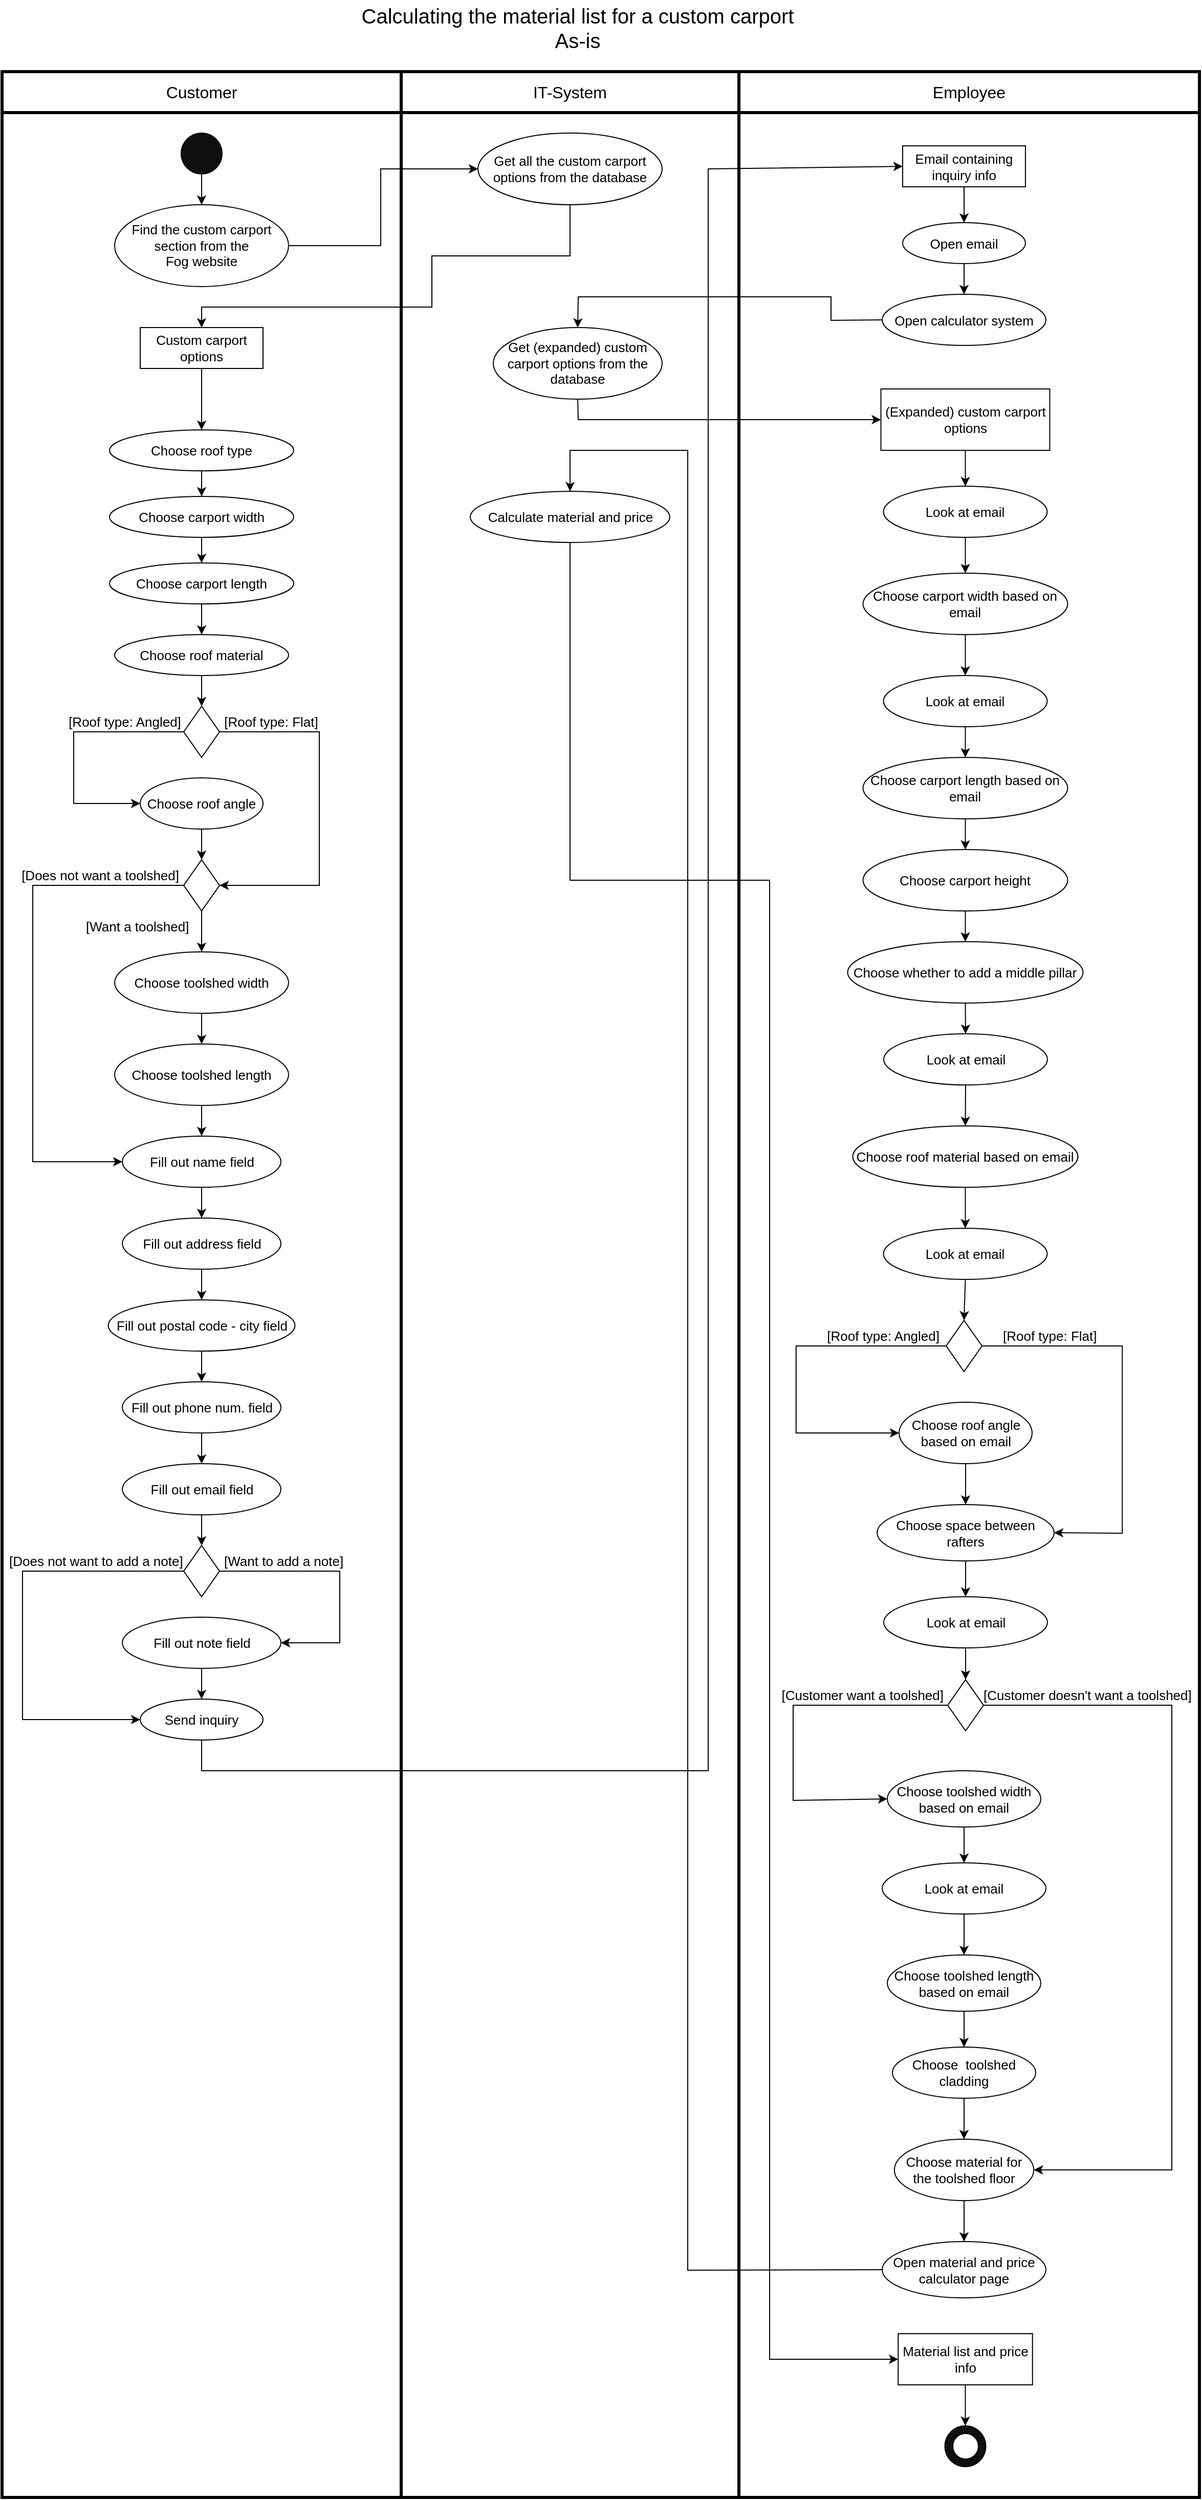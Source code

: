 <mxfile version="16.1.0" type="device"><diagram id="prtHgNgQTEPvFCAcTncT" name="Page-1"><mxGraphModel dx="1865" dy="1708" grid="1" gridSize="10" guides="1" tooltips="1" connect="1" arrows="1" fold="1" page="1" pageScale="1" pageWidth="827" pageHeight="1169" math="0" shadow="0"><root><mxCell id="0"/><mxCell id="1" parent="0"/><mxCell id="VwiyK5n4nv8bdjlZxb5a-5" value="" style="rounded=0;whiteSpace=wrap;html=1;fillColor=none;movable=0;resizable=0;rotatable=0;deletable=0;editable=0;connectable=0;strokeWidth=3;" parent="1" vertex="1"><mxGeometry x="-130" y="-440" width="390" height="2370" as="geometry"/></mxCell><mxCell id="VwiyK5n4nv8bdjlZxb5a-6" value="&lt;font style=&quot;font-size: 16px&quot;&gt;Customer&lt;/font&gt;" style="rounded=0;whiteSpace=wrap;html=1;fillColor=default;movable=1;resizable=1;rotatable=1;deletable=1;editable=1;connectable=1;strokeWidth=3;" parent="1" vertex="1"><mxGeometry x="-130" y="-440" width="390" height="40" as="geometry"/></mxCell><mxCell id="VwiyK5n4nv8bdjlZxb5a-7" value="" style="rounded=0;whiteSpace=wrap;html=1;fillColor=none;movable=0;resizable=0;rotatable=0;deletable=0;editable=0;connectable=0;strokeColor=#000000;strokeWidth=3;" parent="1" vertex="1"><mxGeometry x="260" y="-440" width="330" height="2370" as="geometry"/></mxCell><mxCell id="VwiyK5n4nv8bdjlZxb5a-8" value="&lt;font style=&quot;font-size: 16px&quot;&gt;IT-System&lt;/font&gt;" style="rounded=0;whiteSpace=wrap;html=1;fillColor=default;movable=1;resizable=1;rotatable=1;deletable=1;editable=1;connectable=1;strokeWidth=3;" parent="1" vertex="1"><mxGeometry x="260" y="-440" width="330" height="40" as="geometry"/></mxCell><mxCell id="VwiyK5n4nv8bdjlZxb5a-9" value="" style="rounded=0;whiteSpace=wrap;html=1;fillColor=none;movable=0;resizable=0;rotatable=0;deletable=0;editable=0;connectable=0;strokeColor=#000000;strokeWidth=3;" parent="1" vertex="1"><mxGeometry x="590" y="-440" width="450" height="2370" as="geometry"/></mxCell><mxCell id="VwiyK5n4nv8bdjlZxb5a-10" value="&lt;font style=&quot;font-size: 16px&quot;&gt;Employee&lt;/font&gt;" style="rounded=0;whiteSpace=wrap;html=1;fillColor=default;movable=0;resizable=0;rotatable=0;deletable=0;editable=0;connectable=0;strokeWidth=3;" parent="1" vertex="1"><mxGeometry x="590" y="-440" width="450" height="40" as="geometry"/></mxCell><mxCell id="VwiyK5n4nv8bdjlZxb5a-11" value="&lt;font style=&quot;font-size: 20px&quot;&gt;Calculating the material list for a custom carport&lt;br&gt;As-is&lt;/font&gt;" style="text;html=1;strokeColor=none;fillColor=none;align=center;verticalAlign=middle;whiteSpace=wrap;rounded=0;movable=1;resizable=1;rotatable=1;deletable=1;editable=1;connectable=1;" parent="1" vertex="1"><mxGeometry x="106.25" y="-510" width="652.5" height="54" as="geometry"/></mxCell><mxCell id="VwiyK5n4nv8bdjlZxb5a-15" value="" style="ellipse;whiteSpace=wrap;html=1;aspect=fixed;fontSize=20;fillColor=#0F0F0F;" parent="1" vertex="1"><mxGeometry x="45" y="-380" width="40" height="40" as="geometry"/></mxCell><mxCell id="VwiyK5n4nv8bdjlZxb5a-16" value="" style="ellipse;whiteSpace=wrap;html=1;aspect=fixed;fontSize=20;fillColor=#0F0F0F;" parent="1" vertex="1"><mxGeometry x="791.25" y="1860" width="40" height="40" as="geometry"/></mxCell><mxCell id="VwiyK5n4nv8bdjlZxb5a-17" value="" style="ellipse;whiteSpace=wrap;html=1;aspect=fixed;fontSize=20;fillColor=#FFFFFF;" parent="1" vertex="1"><mxGeometry x="799" y="1867.5" width="25" height="25" as="geometry"/></mxCell><mxCell id="VwiyK5n4nv8bdjlZxb5a-18" value="" style="endArrow=classic;html=1;rounded=0;fontSize=20;exitX=0.5;exitY=1;exitDx=0;exitDy=0;entryX=0.5;entryY=0;entryDx=0;entryDy=0;" parent="1" source="VwiyK5n4nv8bdjlZxb5a-15" target="VwiyK5n4nv8bdjlZxb5a-25" edge="1"><mxGeometry width="50" height="50" relative="1" as="geometry"><mxPoint x="380" y="-350" as="sourcePoint"/><mxPoint x="135" y="-320" as="targetPoint"/></mxGeometry></mxCell><mxCell id="VwiyK5n4nv8bdjlZxb5a-22" value="&lt;font style=&quot;font-size: 13px&quot;&gt;Choose roof type&lt;/font&gt;" style="ellipse;whiteSpace=wrap;html=1;fontSize=12;fillColor=#FFFFFF;" parent="1" vertex="1"><mxGeometry x="-25" y="-90" width="180" height="40" as="geometry"/></mxCell><mxCell id="VwiyK5n4nv8bdjlZxb5a-26" value="" style="edgeStyle=orthogonalEdgeStyle;rounded=0;orthogonalLoop=1;jettySize=auto;html=1;fontSize=12;entryX=0;entryY=0.5;entryDx=0;entryDy=0;exitX=1;exitY=0.5;exitDx=0;exitDy=0;" parent="1" source="VwiyK5n4nv8bdjlZxb5a-25" target="VwiyK5n4nv8bdjlZxb5a-29" edge="1"><mxGeometry relative="1" as="geometry"><Array as="points"><mxPoint x="240" y="-270"/><mxPoint x="240" y="-345"/></Array></mxGeometry></mxCell><mxCell id="VwiyK5n4nv8bdjlZxb5a-25" value="&lt;font style=&quot;font-size: 13px&quot;&gt;Find the custom carport section from the &lt;br&gt;Fog website&lt;/font&gt;" style="ellipse;whiteSpace=wrap;html=1;fontSize=12;fillColor=#FFFFFF;" parent="1" vertex="1"><mxGeometry x="-20" y="-310" width="170" height="80" as="geometry"/></mxCell><mxCell id="VwiyK5n4nv8bdjlZxb5a-27" value="&lt;font style=&quot;font-size: 13px&quot;&gt;Choose carport width&lt;/font&gt;" style="ellipse;whiteSpace=wrap;html=1;fontSize=12;fillColor=#FFFFFF;" parent="1" vertex="1"><mxGeometry x="-25" y="-25" width="180" height="40" as="geometry"/></mxCell><mxCell id="VwiyK5n4nv8bdjlZxb5a-28" value="&lt;font style=&quot;font-size: 13px&quot;&gt;Choose carport length&lt;/font&gt;" style="ellipse;whiteSpace=wrap;html=1;fontSize=12;fillColor=#FFFFFF;" parent="1" vertex="1"><mxGeometry x="-25" y="40" width="180" height="40" as="geometry"/></mxCell><mxCell id="VwiyK5n4nv8bdjlZxb5a-29" value="&lt;font style=&quot;font-size: 13px&quot;&gt;Get all the custom carport options from the database&lt;/font&gt;" style="ellipse;whiteSpace=wrap;html=1;fontSize=12;fillColor=#FFFFFF;" parent="1" vertex="1"><mxGeometry x="335" y="-380" width="180" height="70" as="geometry"/></mxCell><mxCell id="VwiyK5n4nv8bdjlZxb5a-31" value="&lt;font style=&quot;font-size: 13px&quot;&gt;Custom carport options&lt;/font&gt;" style="rounded=0;whiteSpace=wrap;html=1;fontSize=12;fillColor=#FFFFFF;" parent="1" vertex="1"><mxGeometry x="5" y="-190" width="120" height="40" as="geometry"/></mxCell><mxCell id="VwiyK5n4nv8bdjlZxb5a-32" value="" style="endArrow=classic;html=1;rounded=0;fontSize=12;exitX=0.5;exitY=1;exitDx=0;exitDy=0;entryX=0.5;entryY=0;entryDx=0;entryDy=0;" parent="1" source="VwiyK5n4nv8bdjlZxb5a-29" target="VwiyK5n4nv8bdjlZxb5a-31" edge="1"><mxGeometry width="50" height="50" relative="1" as="geometry"><mxPoint x="370" y="-260" as="sourcePoint"/><mxPoint x="420" y="-310" as="targetPoint"/><Array as="points"><mxPoint x="425" y="-260"/><mxPoint x="290" y="-260"/><mxPoint x="290" y="-210"/><mxPoint x="65" y="-210"/></Array></mxGeometry></mxCell><mxCell id="VwiyK5n4nv8bdjlZxb5a-36" value="" style="endArrow=classic;html=1;rounded=0;fontSize=12;exitX=0.5;exitY=1;exitDx=0;exitDy=0;entryX=0.5;entryY=0;entryDx=0;entryDy=0;" parent="1" source="VwiyK5n4nv8bdjlZxb5a-22" target="VwiyK5n4nv8bdjlZxb5a-27" edge="1"><mxGeometry width="50" height="50" relative="1" as="geometry"><mxPoint x="380" y="-90" as="sourcePoint"/><mxPoint x="430" y="-140" as="targetPoint"/></mxGeometry></mxCell><mxCell id="VwiyK5n4nv8bdjlZxb5a-37" value="" style="endArrow=classic;html=1;rounded=0;fontSize=12;exitX=0.5;exitY=1;exitDx=0;exitDy=0;entryX=0.5;entryY=0;entryDx=0;entryDy=0;" parent="1" source="VwiyK5n4nv8bdjlZxb5a-27" target="VwiyK5n4nv8bdjlZxb5a-28" edge="1"><mxGeometry width="50" height="50" relative="1" as="geometry"><mxPoint x="380" y="-90" as="sourcePoint"/><mxPoint x="430" y="-140" as="targetPoint"/></mxGeometry></mxCell><mxCell id="VwiyK5n4nv8bdjlZxb5a-38" value="&lt;font style=&quot;font-size: 13px&quot;&gt;Choose roof material&lt;/font&gt;" style="ellipse;whiteSpace=wrap;html=1;fontSize=12;fillColor=#FFFFFF;" parent="1" vertex="1"><mxGeometry x="-20" y="110" width="170" height="40" as="geometry"/></mxCell><mxCell id="VwiyK5n4nv8bdjlZxb5a-39" value="" style="endArrow=classic;html=1;rounded=0;fontSize=12;exitX=0.5;exitY=1;exitDx=0;exitDy=0;entryX=0.5;entryY=0;entryDx=0;entryDy=0;" parent="1" source="VwiyK5n4nv8bdjlZxb5a-28" target="VwiyK5n4nv8bdjlZxb5a-38" edge="1"><mxGeometry width="50" height="50" relative="1" as="geometry"><mxPoint x="380" y="-90" as="sourcePoint"/><mxPoint x="430" y="-140" as="targetPoint"/></mxGeometry></mxCell><mxCell id="VwiyK5n4nv8bdjlZxb5a-40" value="" style="rhombus;whiteSpace=wrap;html=1;fontSize=12;fillColor=#FFFFFF;" parent="1" vertex="1"><mxGeometry x="47.5" y="180" width="35" height="50" as="geometry"/></mxCell><mxCell id="VwiyK5n4nv8bdjlZxb5a-42" value="" style="endArrow=classic;html=1;rounded=0;fontSize=12;exitX=0.5;exitY=1;exitDx=0;exitDy=0;entryX=0.5;entryY=0;entryDx=0;entryDy=0;" parent="1" source="VwiyK5n4nv8bdjlZxb5a-38" target="VwiyK5n4nv8bdjlZxb5a-40" edge="1"><mxGeometry width="50" height="50" relative="1" as="geometry"><mxPoint x="320" y="190" as="sourcePoint"/><mxPoint x="370" y="140" as="targetPoint"/></mxGeometry></mxCell><mxCell id="VwiyK5n4nv8bdjlZxb5a-47" value="&lt;font style=&quot;font-size: 13px&quot;&gt;Choose roof angle&lt;/font&gt;" style="ellipse;whiteSpace=wrap;html=1;fontSize=12;fillColor=#FFFFFF;" parent="1" vertex="1"><mxGeometry x="5" y="250" width="120" height="50" as="geometry"/></mxCell><mxCell id="VwiyK5n4nv8bdjlZxb5a-48" value="" style="endArrow=classic;html=1;rounded=0;fontSize=12;exitX=0;exitY=0.5;exitDx=0;exitDy=0;entryX=0;entryY=0.5;entryDx=0;entryDy=0;" parent="1" source="VwiyK5n4nv8bdjlZxb5a-40" target="VwiyK5n4nv8bdjlZxb5a-47" edge="1"><mxGeometry width="50" height="50" relative="1" as="geometry"><mxPoint x="210" y="190" as="sourcePoint"/><mxPoint x="260" y="140" as="targetPoint"/><Array as="points"><mxPoint x="-60" y="205"/><mxPoint x="-60" y="275"/></Array></mxGeometry></mxCell><mxCell id="VwiyK5n4nv8bdjlZxb5a-49" value="&lt;font style=&quot;font-size: 13px&quot;&gt;[Roof type: Angled]&lt;/font&gt;" style="text;html=1;strokeColor=none;fillColor=none;align=center;verticalAlign=middle;whiteSpace=wrap;rounded=0;fontSize=12;" parent="1" vertex="1"><mxGeometry x="-70" y="180" width="120" height="30" as="geometry"/></mxCell><mxCell id="VwiyK5n4nv8bdjlZxb5a-50" value="&lt;font style=&quot;font-size: 13px&quot;&gt;Choose toolshed width&lt;/font&gt;" style="ellipse;whiteSpace=wrap;html=1;fontSize=12;fillColor=#FFFFFF;" parent="1" vertex="1"><mxGeometry x="-20" y="420" width="170" height="60" as="geometry"/></mxCell><mxCell id="VwiyK5n4nv8bdjlZxb5a-52" value="" style="rhombus;whiteSpace=wrap;html=1;fontSize=12;fillColor=#FFFFFF;" parent="1" vertex="1"><mxGeometry x="47.5" y="330" width="35" height="50" as="geometry"/></mxCell><mxCell id="VwiyK5n4nv8bdjlZxb5a-53" value="" style="endArrow=classic;html=1;rounded=0;fontSize=12;exitX=1;exitY=0.5;exitDx=0;exitDy=0;entryX=1;entryY=0.5;entryDx=0;entryDy=0;" parent="1" source="VwiyK5n4nv8bdjlZxb5a-40" target="VwiyK5n4nv8bdjlZxb5a-52" edge="1"><mxGeometry width="50" height="50" relative="1" as="geometry"><mxPoint x="140" y="240" as="sourcePoint"/><mxPoint x="190" y="190" as="targetPoint"/><Array as="points"><mxPoint x="180" y="205"/><mxPoint x="180" y="355"/></Array></mxGeometry></mxCell><mxCell id="VwiyK5n4nv8bdjlZxb5a-54" value="&lt;font style=&quot;font-size: 13px&quot;&gt;[Roof type: Flat]&lt;/font&gt;" style="text;html=1;strokeColor=none;fillColor=none;align=center;verticalAlign=middle;whiteSpace=wrap;rounded=0;fontSize=12;" parent="1" vertex="1"><mxGeometry x="82.5" y="180" width="100" height="30" as="geometry"/></mxCell><mxCell id="VwiyK5n4nv8bdjlZxb5a-57" value="" style="endArrow=classic;html=1;rounded=0;fontSize=12;exitX=0.5;exitY=1;exitDx=0;exitDy=0;entryX=0.5;entryY=0;entryDx=0;entryDy=0;" parent="1" source="VwiyK5n4nv8bdjlZxb5a-47" target="VwiyK5n4nv8bdjlZxb5a-52" edge="1"><mxGeometry width="50" height="50" relative="1" as="geometry"><mxPoint x="50" y="330" as="sourcePoint"/><mxPoint x="100" y="280" as="targetPoint"/></mxGeometry></mxCell><mxCell id="VwiyK5n4nv8bdjlZxb5a-58" value="" style="endArrow=classic;html=1;rounded=0;fontSize=12;exitX=0.5;exitY=1;exitDx=0;exitDy=0;entryX=0.5;entryY=0;entryDx=0;entryDy=0;" parent="1" source="VwiyK5n4nv8bdjlZxb5a-52" target="VwiyK5n4nv8bdjlZxb5a-50" edge="1"><mxGeometry width="50" height="50" relative="1" as="geometry"><mxPoint x="210" y="340" as="sourcePoint"/><mxPoint x="260" y="290" as="targetPoint"/></mxGeometry></mxCell><mxCell id="VwiyK5n4nv8bdjlZxb5a-59" value="&lt;font style=&quot;font-size: 13px&quot;&gt;[Want a toolshed]&lt;/font&gt;" style="text;html=1;strokeColor=none;fillColor=none;align=left;verticalAlign=middle;whiteSpace=wrap;rounded=0;fontSize=12;" parent="1" vertex="1"><mxGeometry x="-50" y="380" width="110" height="30" as="geometry"/></mxCell><mxCell id="VwiyK5n4nv8bdjlZxb5a-61" value="&lt;font style=&quot;font-size: 13px&quot;&gt;Choose toolshed length&lt;/font&gt;" style="ellipse;whiteSpace=wrap;html=1;fontSize=12;fillColor=#FFFFFF;" parent="1" vertex="1"><mxGeometry x="-20" y="510" width="170" height="60" as="geometry"/></mxCell><mxCell id="VwiyK5n4nv8bdjlZxb5a-62" value="" style="endArrow=classic;html=1;rounded=0;fontSize=12;exitX=0.5;exitY=1;exitDx=0;exitDy=0;entryX=0.5;entryY=0;entryDx=0;entryDy=0;" parent="1" source="VwiyK5n4nv8bdjlZxb5a-50" target="VwiyK5n4nv8bdjlZxb5a-61" edge="1"><mxGeometry width="50" height="50" relative="1" as="geometry"><mxPoint x="210" y="570" as="sourcePoint"/><mxPoint x="260" y="520" as="targetPoint"/></mxGeometry></mxCell><mxCell id="VwiyK5n4nv8bdjlZxb5a-63" value="&lt;font style=&quot;font-size: 13px&quot;&gt;Fill out name field&lt;/font&gt;" style="ellipse;whiteSpace=wrap;html=1;fontSize=12;fillColor=#FFFFFF;" parent="1" vertex="1"><mxGeometry x="-12.5" y="600" width="155" height="50" as="geometry"/></mxCell><mxCell id="VwiyK5n4nv8bdjlZxb5a-64" value="" style="endArrow=classic;html=1;rounded=0;fontSize=12;exitX=0.5;exitY=1;exitDx=0;exitDy=0;entryX=0.5;entryY=0;entryDx=0;entryDy=0;" parent="1" source="VwiyK5n4nv8bdjlZxb5a-61" target="VwiyK5n4nv8bdjlZxb5a-63" edge="1"><mxGeometry width="50" height="50" relative="1" as="geometry"><mxPoint x="210" y="570" as="sourcePoint"/><mxPoint x="260" y="520" as="targetPoint"/></mxGeometry></mxCell><mxCell id="VwiyK5n4nv8bdjlZxb5a-65" value="" style="endArrow=classic;html=1;rounded=0;fontSize=12;exitX=0;exitY=0.5;exitDx=0;exitDy=0;entryX=0;entryY=0.5;entryDx=0;entryDy=0;" parent="1" source="VwiyK5n4nv8bdjlZxb5a-52" target="VwiyK5n4nv8bdjlZxb5a-63" edge="1"><mxGeometry width="50" height="50" relative="1" as="geometry"><mxPoint x="210" y="570" as="sourcePoint"/><mxPoint x="260" y="520" as="targetPoint"/><Array as="points"><mxPoint x="-100" y="355"/><mxPoint x="-100" y="625"/></Array></mxGeometry></mxCell><mxCell id="VwiyK5n4nv8bdjlZxb5a-66" value="&lt;font style=&quot;font-size: 13px&quot;&gt;[Does not want a toolshed]&lt;/font&gt;" style="text;html=1;strokeColor=none;fillColor=none;align=right;verticalAlign=middle;whiteSpace=wrap;rounded=0;fontSize=12;" parent="1" vertex="1"><mxGeometry x="-120" y="330" width="165" height="30" as="geometry"/></mxCell><mxCell id="VwiyK5n4nv8bdjlZxb5a-67" value="&lt;font style=&quot;font-size: 13px&quot;&gt;Fill out address field&lt;/font&gt;" style="ellipse;whiteSpace=wrap;html=1;fontSize=12;fillColor=#FFFFFF;" parent="1" vertex="1"><mxGeometry x="-12.5" y="680" width="155" height="50" as="geometry"/></mxCell><mxCell id="VwiyK5n4nv8bdjlZxb5a-68" value="&lt;font style=&quot;font-size: 13px&quot;&gt;Fill out postal code - city field&lt;/font&gt;" style="ellipse;whiteSpace=wrap;html=1;fontSize=12;fillColor=#FFFFFF;" parent="1" vertex="1"><mxGeometry x="-26.25" y="760" width="182.5" height="50" as="geometry"/></mxCell><mxCell id="VwiyK5n4nv8bdjlZxb5a-69" value="" style="endArrow=classic;html=1;rounded=0;fontSize=12;exitX=0.5;exitY=1;exitDx=0;exitDy=0;entryX=0.5;entryY=0;entryDx=0;entryDy=0;" parent="1" source="VwiyK5n4nv8bdjlZxb5a-63" target="VwiyK5n4nv8bdjlZxb5a-67" edge="1"><mxGeometry width="50" height="50" relative="1" as="geometry"><mxPoint x="210" y="750" as="sourcePoint"/><mxPoint x="260" y="700" as="targetPoint"/></mxGeometry></mxCell><mxCell id="VwiyK5n4nv8bdjlZxb5a-70" value="" style="endArrow=classic;html=1;rounded=0;fontSize=12;exitX=0.5;exitY=1;exitDx=0;exitDy=0;entryX=0.5;entryY=0;entryDx=0;entryDy=0;" parent="1" source="VwiyK5n4nv8bdjlZxb5a-67" target="VwiyK5n4nv8bdjlZxb5a-68" edge="1"><mxGeometry width="50" height="50" relative="1" as="geometry"><mxPoint x="210" y="750" as="sourcePoint"/><mxPoint x="260" y="700" as="targetPoint"/></mxGeometry></mxCell><mxCell id="VwiyK5n4nv8bdjlZxb5a-71" value="&lt;font style=&quot;font-size: 13px&quot;&gt;Fill out phone num. field&lt;/font&gt;" style="ellipse;whiteSpace=wrap;html=1;fontSize=12;fillColor=#FFFFFF;" parent="1" vertex="1"><mxGeometry x="-12.5" y="840" width="155" height="50" as="geometry"/></mxCell><mxCell id="VwiyK5n4nv8bdjlZxb5a-72" value="" style="endArrow=classic;html=1;rounded=0;fontSize=12;exitX=0.5;exitY=1;exitDx=0;exitDy=0;entryX=0.5;entryY=0;entryDx=0;entryDy=0;" parent="1" source="VwiyK5n4nv8bdjlZxb5a-68" target="VwiyK5n4nv8bdjlZxb5a-71" edge="1"><mxGeometry width="50" height="50" relative="1" as="geometry"><mxPoint x="170" y="860" as="sourcePoint"/><mxPoint x="220" y="810" as="targetPoint"/></mxGeometry></mxCell><mxCell id="VwiyK5n4nv8bdjlZxb5a-73" value="&lt;font style=&quot;font-size: 13px&quot;&gt;Fill out email field&lt;/font&gt;" style="ellipse;whiteSpace=wrap;html=1;fontSize=12;fillColor=#FFFFFF;" parent="1" vertex="1"><mxGeometry x="-12.5" y="920" width="155" height="50" as="geometry"/></mxCell><mxCell id="VwiyK5n4nv8bdjlZxb5a-74" value="" style="endArrow=classic;html=1;rounded=0;fontSize=12;exitX=0.5;exitY=1;exitDx=0;exitDy=0;entryX=0.5;entryY=0;entryDx=0;entryDy=0;" parent="1" source="VwiyK5n4nv8bdjlZxb5a-71" target="VwiyK5n4nv8bdjlZxb5a-73" edge="1"><mxGeometry width="50" height="50" relative="1" as="geometry"><mxPoint x="210" y="1000" as="sourcePoint"/><mxPoint x="260" y="950" as="targetPoint"/></mxGeometry></mxCell><mxCell id="VwiyK5n4nv8bdjlZxb5a-75" value="&lt;font style=&quot;font-size: 13px&quot;&gt;Fill out note field&lt;/font&gt;" style="ellipse;whiteSpace=wrap;html=1;fontSize=12;fillColor=#FFFFFF;" parent="1" vertex="1"><mxGeometry x="-12.5" y="1070" width="155" height="50" as="geometry"/></mxCell><mxCell id="VwiyK5n4nv8bdjlZxb5a-76" value="" style="rhombus;whiteSpace=wrap;html=1;fontSize=12;fillColor=#FFFFFF;" parent="1" vertex="1"><mxGeometry x="47.5" y="1000" width="35" height="50" as="geometry"/></mxCell><mxCell id="VwiyK5n4nv8bdjlZxb5a-77" value="" style="endArrow=classic;html=1;rounded=0;fontSize=12;exitX=0.5;exitY=1;exitDx=0;exitDy=0;entryX=0.5;entryY=0;entryDx=0;entryDy=0;" parent="1" source="VwiyK5n4nv8bdjlZxb5a-73" target="VwiyK5n4nv8bdjlZxb5a-76" edge="1"><mxGeometry width="50" height="50" relative="1" as="geometry"><mxPoint x="210" y="1040" as="sourcePoint"/><mxPoint x="260" y="990" as="targetPoint"/></mxGeometry></mxCell><mxCell id="VwiyK5n4nv8bdjlZxb5a-78" value="" style="endArrow=classic;html=1;rounded=0;fontSize=12;exitX=1;exitY=0.5;exitDx=0;exitDy=0;entryX=1;entryY=0.5;entryDx=0;entryDy=0;" parent="1" source="VwiyK5n4nv8bdjlZxb5a-76" target="VwiyK5n4nv8bdjlZxb5a-75" edge="1"><mxGeometry width="50" height="50" relative="1" as="geometry"><mxPoint x="210" y="1190" as="sourcePoint"/><mxPoint x="260" y="1140" as="targetPoint"/><Array as="points"><mxPoint x="200" y="1025"/><mxPoint x="200" y="1095"/></Array></mxGeometry></mxCell><mxCell id="VwiyK5n4nv8bdjlZxb5a-79" value="&lt;font style=&quot;font-size: 13px&quot;&gt;[Want to add a note]&lt;/font&gt;" style="text;html=1;strokeColor=none;fillColor=none;align=left;verticalAlign=middle;whiteSpace=wrap;rounded=0;fontSize=12;" parent="1" vertex="1"><mxGeometry x="85" y="1000" width="125" height="30" as="geometry"/></mxCell><mxCell id="VwiyK5n4nv8bdjlZxb5a-80" value="&lt;font style=&quot;font-size: 13px&quot;&gt;Send inquiry&lt;/font&gt;" style="ellipse;whiteSpace=wrap;html=1;fontSize=12;fillColor=#FFFFFF;" parent="1" vertex="1"><mxGeometry x="5" y="1150" width="120" height="40" as="geometry"/></mxCell><mxCell id="VwiyK5n4nv8bdjlZxb5a-81" value="" style="endArrow=classic;html=1;rounded=0;fontSize=12;exitX=0.5;exitY=1;exitDx=0;exitDy=0;entryX=0.5;entryY=0;entryDx=0;entryDy=0;" parent="1" source="VwiyK5n4nv8bdjlZxb5a-75" target="VwiyK5n4nv8bdjlZxb5a-80" edge="1"><mxGeometry width="50" height="50" relative="1" as="geometry"><mxPoint x="210" y="1060" as="sourcePoint"/><mxPoint x="260" y="1010" as="targetPoint"/></mxGeometry></mxCell><mxCell id="VwiyK5n4nv8bdjlZxb5a-82" value="" style="endArrow=classic;html=1;rounded=0;fontSize=12;exitX=0;exitY=0.5;exitDx=0;exitDy=0;entryX=0;entryY=0.5;entryDx=0;entryDy=0;" parent="1" source="VwiyK5n4nv8bdjlZxb5a-76" target="VwiyK5n4nv8bdjlZxb5a-80" edge="1"><mxGeometry width="50" height="50" relative="1" as="geometry"><mxPoint x="210" y="1060" as="sourcePoint"/><mxPoint x="260" y="1010" as="targetPoint"/><Array as="points"><mxPoint x="-110" y="1025"/><mxPoint x="-110" y="1170"/></Array></mxGeometry></mxCell><mxCell id="VwiyK5n4nv8bdjlZxb5a-83" value="&lt;font style=&quot;font-size: 13px&quot;&gt;[Does not want to add a note]&lt;/font&gt;" style="text;html=1;strokeColor=none;fillColor=none;align=left;verticalAlign=middle;whiteSpace=wrap;rounded=0;fontSize=12;" parent="1" vertex="1"><mxGeometry x="-125" y="1000" width="175" height="30" as="geometry"/></mxCell><mxCell id="VwiyK5n4nv8bdjlZxb5a-84" value="&lt;font style=&quot;font-size: 13px&quot;&gt;Email containing inquiry info&lt;/font&gt;" style="rounded=0;whiteSpace=wrap;html=1;fontSize=12;fillColor=#FFFFFF;" parent="1" vertex="1"><mxGeometry x="750" y="-367.5" width="120" height="40" as="geometry"/></mxCell><mxCell id="VwiyK5n4nv8bdjlZxb5a-85" value="" style="endArrow=classic;html=1;rounded=0;fontSize=12;exitX=0.5;exitY=1;exitDx=0;exitDy=0;entryX=0;entryY=0.5;entryDx=0;entryDy=0;" parent="1" source="VwiyK5n4nv8bdjlZxb5a-80" target="VwiyK5n4nv8bdjlZxb5a-84" edge="1"><mxGeometry width="50" height="50" relative="1" as="geometry"><mxPoint x="340" y="1200" as="sourcePoint"/><mxPoint x="390" y="1150" as="targetPoint"/><Array as="points"><mxPoint x="65" y="1220"/><mxPoint x="560" y="1220"/><mxPoint x="560" y="-345"/></Array></mxGeometry></mxCell><mxCell id="VwiyK5n4nv8bdjlZxb5a-86" value="&lt;font style=&quot;font-size: 13px&quot;&gt;Open email&lt;/font&gt;" style="ellipse;whiteSpace=wrap;html=1;fontSize=12;fillColor=#FFFFFF;" parent="1" vertex="1"><mxGeometry x="750" y="-292.5" width="120" height="40" as="geometry"/></mxCell><mxCell id="VwiyK5n4nv8bdjlZxb5a-87" value="" style="endArrow=classic;html=1;rounded=0;fontSize=12;exitX=0.5;exitY=1;exitDx=0;exitDy=0;entryX=0.5;entryY=0;entryDx=0;entryDy=0;" parent="1" source="VwiyK5n4nv8bdjlZxb5a-84" target="VwiyK5n4nv8bdjlZxb5a-86" edge="1"><mxGeometry width="50" height="50" relative="1" as="geometry"><mxPoint x="810" y="-152.5" as="sourcePoint"/><mxPoint x="860" y="-202.5" as="targetPoint"/></mxGeometry></mxCell><mxCell id="VwiyK5n4nv8bdjlZxb5a-88" value="&lt;font style=&quot;font-size: 13px&quot;&gt;Open calculator system&lt;/font&gt;" style="ellipse;whiteSpace=wrap;html=1;fontSize=12;fillColor=#FFFFFF;" parent="1" vertex="1"><mxGeometry x="730" y="-222.5" width="160" height="50" as="geometry"/></mxCell><mxCell id="VwiyK5n4nv8bdjlZxb5a-89" value="" style="endArrow=classic;html=1;rounded=0;fontSize=12;exitX=0.5;exitY=1;exitDx=0;exitDy=0;entryX=0.5;entryY=0;entryDx=0;entryDy=0;" parent="1" source="VwiyK5n4nv8bdjlZxb5a-86" target="VwiyK5n4nv8bdjlZxb5a-88" edge="1"><mxGeometry width="50" height="50" relative="1" as="geometry"><mxPoint x="650" y="-30" as="sourcePoint"/><mxPoint x="700" y="-80" as="targetPoint"/></mxGeometry></mxCell><mxCell id="VwiyK5n4nv8bdjlZxb5a-90" value="&lt;font style=&quot;font-size: 13px&quot;&gt;Look at email&lt;/font&gt;" style="ellipse;whiteSpace=wrap;html=1;fontSize=12;fillColor=#FFFFFF;" parent="1" vertex="1"><mxGeometry x="731.25" y="-35" width="160" height="50" as="geometry"/></mxCell><mxCell id="VwiyK5n4nv8bdjlZxb5a-92" value="&lt;font style=&quot;font-size: 13px&quot;&gt;Choose carport width based on email&lt;/font&gt;" style="ellipse;whiteSpace=wrap;html=1;fontSize=12;fillColor=#FFFFFF;" parent="1" vertex="1"><mxGeometry x="711.25" y="50" width="200" height="60" as="geometry"/></mxCell><mxCell id="VwiyK5n4nv8bdjlZxb5a-93" value="" style="endArrow=classic;html=1;rounded=0;fontSize=12;exitX=0.5;exitY=1;exitDx=0;exitDy=0;entryX=0.5;entryY=0;entryDx=0;entryDy=0;" parent="1" source="VwiyK5n4nv8bdjlZxb5a-90" target="VwiyK5n4nv8bdjlZxb5a-92" edge="1"><mxGeometry width="50" height="50" relative="1" as="geometry"><mxPoint x="660" y="-80" as="sourcePoint"/><mxPoint x="710" y="-130" as="targetPoint"/></mxGeometry></mxCell><mxCell id="VwiyK5n4nv8bdjlZxb5a-94" value="&lt;font style=&quot;font-size: 13px&quot;&gt;Look at email&lt;/font&gt;" style="ellipse;whiteSpace=wrap;html=1;fontSize=12;fillColor=#FFFFFF;" parent="1" vertex="1"><mxGeometry x="731.25" y="150" width="160" height="50" as="geometry"/></mxCell><mxCell id="VwiyK5n4nv8bdjlZxb5a-95" value="" style="endArrow=classic;html=1;rounded=0;fontSize=12;exitX=0.5;exitY=1;exitDx=0;exitDy=0;entryX=0.5;entryY=0;entryDx=0;entryDy=0;" parent="1" source="VwiyK5n4nv8bdjlZxb5a-92" target="VwiyK5n4nv8bdjlZxb5a-94" edge="1"><mxGeometry width="50" height="50" relative="1" as="geometry"><mxPoint x="630" y="100" as="sourcePoint"/><mxPoint x="680" y="50" as="targetPoint"/></mxGeometry></mxCell><mxCell id="VwiyK5n4nv8bdjlZxb5a-96" value="&lt;font style=&quot;font-size: 13px&quot;&gt;Choose carport length based on email&lt;/font&gt;" style="ellipse;whiteSpace=wrap;html=1;fontSize=12;fillColor=#FFFFFF;" parent="1" vertex="1"><mxGeometry x="711.25" y="230" width="200" height="60" as="geometry"/></mxCell><mxCell id="VwiyK5n4nv8bdjlZxb5a-97" value="" style="endArrow=classic;html=1;rounded=0;fontSize=12;exitX=0.5;exitY=1;exitDx=0;exitDy=0;entryX=0.5;entryY=0;entryDx=0;entryDy=0;" parent="1" source="VwiyK5n4nv8bdjlZxb5a-94" target="VwiyK5n4nv8bdjlZxb5a-96" edge="1"><mxGeometry width="50" height="50" relative="1" as="geometry"><mxPoint x="660" y="100" as="sourcePoint"/><mxPoint x="710" y="50" as="targetPoint"/></mxGeometry></mxCell><mxCell id="VwiyK5n4nv8bdjlZxb5a-98" value="&lt;font style=&quot;font-size: 13px&quot;&gt;Look at email&lt;/font&gt;" style="ellipse;whiteSpace=wrap;html=1;fontSize=12;fillColor=#FFFFFF;" parent="1" vertex="1"><mxGeometry x="731.5" y="500" width="160" height="50" as="geometry"/></mxCell><mxCell id="VwiyK5n4nv8bdjlZxb5a-100" value="&lt;font style=&quot;font-size: 13px&quot;&gt;Choose carport height&lt;/font&gt;" style="ellipse;whiteSpace=wrap;html=1;fontSize=12;fillColor=#FFFFFF;" parent="1" vertex="1"><mxGeometry x="711.25" y="320" width="200" height="60" as="geometry"/></mxCell><mxCell id="VwiyK5n4nv8bdjlZxb5a-101" value="" style="endArrow=classic;html=1;rounded=0;fontSize=12;exitX=0.5;exitY=1;exitDx=0;exitDy=0;entryX=0.5;entryY=0;entryDx=0;entryDy=0;" parent="1" source="VwiyK5n4nv8bdjlZxb5a-96" target="VwiyK5n4nv8bdjlZxb5a-100" edge="1"><mxGeometry width="50" height="50" relative="1" as="geometry"><mxPoint x="620" y="200" as="sourcePoint"/><mxPoint x="670" y="150" as="targetPoint"/></mxGeometry></mxCell><mxCell id="VwiyK5n4nv8bdjlZxb5a-103" value="&lt;font style=&quot;font-size: 13px&quot;&gt;Choose whether to add a middle pillar&lt;/font&gt;" style="ellipse;whiteSpace=wrap;html=1;fontSize=12;fillColor=#FFFFFF;" parent="1" vertex="1"><mxGeometry x="696.25" y="410" width="230" height="60" as="geometry"/></mxCell><mxCell id="VwiyK5n4nv8bdjlZxb5a-104" value="" style="endArrow=classic;html=1;rounded=0;fontSize=12;exitX=0.5;exitY=1;exitDx=0;exitDy=0;entryX=0.5;entryY=0;entryDx=0;entryDy=0;" parent="1" source="VwiyK5n4nv8bdjlZxb5a-100" target="VwiyK5n4nv8bdjlZxb5a-103" edge="1"><mxGeometry width="50" height="50" relative="1" as="geometry"><mxPoint x="620" y="260" as="sourcePoint"/><mxPoint x="670" y="210" as="targetPoint"/></mxGeometry></mxCell><mxCell id="VwiyK5n4nv8bdjlZxb5a-105" value="" style="endArrow=classic;html=1;rounded=0;fontSize=12;exitX=0.5;exitY=1;exitDx=0;exitDy=0;entryX=0.5;entryY=0;entryDx=0;entryDy=0;" parent="1" source="VwiyK5n4nv8bdjlZxb5a-103" target="VwiyK5n4nv8bdjlZxb5a-98" edge="1"><mxGeometry width="50" height="50" relative="1" as="geometry"><mxPoint x="620" y="300" as="sourcePoint"/><mxPoint x="670" y="250" as="targetPoint"/></mxGeometry></mxCell><mxCell id="VwiyK5n4nv8bdjlZxb5a-106" value="&lt;font style=&quot;font-size: 13px&quot;&gt;Choose roof material based on email&lt;/font&gt;" style="ellipse;whiteSpace=wrap;html=1;fontSize=12;fillColor=#FFFFFF;" parent="1" vertex="1"><mxGeometry x="701.25" y="590" width="220" height="60" as="geometry"/></mxCell><mxCell id="VwiyK5n4nv8bdjlZxb5a-107" value="" style="endArrow=classic;html=1;rounded=0;fontSize=12;exitX=0.5;exitY=1;exitDx=0;exitDy=0;" parent="1" source="VwiyK5n4nv8bdjlZxb5a-98" target="VwiyK5n4nv8bdjlZxb5a-106" edge="1"><mxGeometry width="50" height="50" relative="1" as="geometry"><mxPoint x="620" y="510" as="sourcePoint"/><mxPoint x="670" y="460" as="targetPoint"/></mxGeometry></mxCell><mxCell id="VwiyK5n4nv8bdjlZxb5a-108" value="&lt;font style=&quot;font-size: 13px&quot;&gt;Look at email&lt;/font&gt;" style="ellipse;whiteSpace=wrap;html=1;fontSize=12;fillColor=#FFFFFF;" parent="1" vertex="1"><mxGeometry x="731.25" y="690" width="160" height="50" as="geometry"/></mxCell><mxCell id="VwiyK5n4nv8bdjlZxb5a-109" value="" style="endArrow=classic;html=1;rounded=0;fontSize=12;exitX=0.5;exitY=1;exitDx=0;exitDy=0;entryX=0.5;entryY=0;entryDx=0;entryDy=0;" parent="1" source="VwiyK5n4nv8bdjlZxb5a-106" target="VwiyK5n4nv8bdjlZxb5a-108" edge="1"><mxGeometry width="50" height="50" relative="1" as="geometry"><mxPoint x="620" y="510" as="sourcePoint"/><mxPoint x="670" y="460" as="targetPoint"/></mxGeometry></mxCell><mxCell id="VwiyK5n4nv8bdjlZxb5a-110" value="&lt;font style=&quot;font-size: 13px&quot;&gt;Choose roof angle based on email&lt;/font&gt;" style="ellipse;whiteSpace=wrap;html=1;fontSize=12;fillColor=#FFFFFF;" parent="1" vertex="1"><mxGeometry x="746.5" y="860" width="130" height="60" as="geometry"/></mxCell><mxCell id="VwiyK5n4nv8bdjlZxb5a-111" value="" style="rhombus;whiteSpace=wrap;html=1;fontSize=12;fillColor=#FFFFFF;" parent="1" vertex="1"><mxGeometry x="792.5" y="780" width="35" height="50" as="geometry"/></mxCell><mxCell id="VwiyK5n4nv8bdjlZxb5a-112" value="" style="endArrow=classic;html=1;rounded=0;fontSize=12;exitX=0.5;exitY=1;exitDx=0;exitDy=0;entryX=0.5;entryY=0;entryDx=0;entryDy=0;" parent="1" source="VwiyK5n4nv8bdjlZxb5a-108" target="VwiyK5n4nv8bdjlZxb5a-111" edge="1"><mxGeometry width="50" height="50" relative="1" as="geometry"><mxPoint x="620" y="740" as="sourcePoint"/><mxPoint x="670" y="690" as="targetPoint"/></mxGeometry></mxCell><mxCell id="VwiyK5n4nv8bdjlZxb5a-113" value="" style="endArrow=classic;html=1;rounded=0;fontSize=12;exitX=0;exitY=0.5;exitDx=0;exitDy=0;entryX=0;entryY=0.5;entryDx=0;entryDy=0;" parent="1" source="VwiyK5n4nv8bdjlZxb5a-111" target="VwiyK5n4nv8bdjlZxb5a-110" edge="1"><mxGeometry width="50" height="50" relative="1" as="geometry"><mxPoint x="625.88" y="740" as="sourcePoint"/><mxPoint x="749.63" y="890" as="targetPoint"/><Array as="points"><mxPoint x="645.88" y="805"/><mxPoint x="645.88" y="890"/></Array></mxGeometry></mxCell><mxCell id="VwiyK5n4nv8bdjlZxb5a-114" value="&lt;font style=&quot;font-size: 13px&quot;&gt;[Roof type: Angled]&lt;/font&gt;" style="text;html=1;strokeColor=none;fillColor=none;align=right;verticalAlign=middle;whiteSpace=wrap;rounded=0;fontSize=12;" parent="1" vertex="1"><mxGeometry x="674.63" y="780" width="112.5" height="30" as="geometry"/></mxCell><mxCell id="VwiyK5n4nv8bdjlZxb5a-115" value="&lt;font style=&quot;font-size: 13px&quot;&gt;Choose space between rafters&lt;/font&gt;" style="ellipse;whiteSpace=wrap;html=1;fontSize=12;fillColor=#FFFFFF;" parent="1" vertex="1"><mxGeometry x="725" y="960" width="173" height="55" as="geometry"/></mxCell><mxCell id="VwiyK5n4nv8bdjlZxb5a-116" value="" style="endArrow=classic;html=1;rounded=0;fontSize=12;exitX=0.5;exitY=1;exitDx=0;exitDy=0;entryX=0.5;entryY=0;entryDx=0;entryDy=0;" parent="1" source="VwiyK5n4nv8bdjlZxb5a-110" target="VwiyK5n4nv8bdjlZxb5a-115" edge="1"><mxGeometry width="50" height="50" relative="1" as="geometry"><mxPoint x="660" y="830" as="sourcePoint"/><mxPoint x="710" y="780" as="targetPoint"/></mxGeometry></mxCell><mxCell id="VwiyK5n4nv8bdjlZxb5a-117" value="" style="endArrow=classic;html=1;rounded=0;fontSize=12;exitX=1;exitY=0.5;exitDx=0;exitDy=0;entryX=1;entryY=0.5;entryDx=0;entryDy=0;" parent="1" source="VwiyK5n4nv8bdjlZxb5a-111" target="VwiyK5n4nv8bdjlZxb5a-115" edge="1"><mxGeometry width="50" height="50" relative="1" as="geometry"><mxPoint x="934.63" y="760" as="sourcePoint"/><mxPoint x="900.13" y="987.5" as="targetPoint"/><Array as="points"><mxPoint x="964.63" y="805"/><mxPoint x="964.63" y="988"/></Array></mxGeometry></mxCell><mxCell id="VwiyK5n4nv8bdjlZxb5a-118" value="&lt;font style=&quot;font-size: 13px&quot;&gt;[Roof type: Flat]&lt;/font&gt;" style="text;html=1;strokeColor=none;fillColor=none;align=left;verticalAlign=middle;whiteSpace=wrap;rounded=0;fontSize=12;" parent="1" vertex="1"><mxGeometry x="845.88" y="780" width="112.5" height="30" as="geometry"/></mxCell><mxCell id="VwiyK5n4nv8bdjlZxb5a-120" value="&lt;font style=&quot;font-size: 13px&quot;&gt;Look at email&lt;/font&gt;" style="ellipse;whiteSpace=wrap;html=1;fontSize=12;fillColor=#FFFFFF;" parent="1" vertex="1"><mxGeometry x="731.5" y="1050" width="160" height="50" as="geometry"/></mxCell><mxCell id="VwiyK5n4nv8bdjlZxb5a-121" value="" style="endArrow=classic;html=1;rounded=0;fontSize=12;exitX=0.5;exitY=1;exitDx=0;exitDy=0;entryX=0.5;entryY=0;entryDx=0;entryDy=0;" parent="1" source="VwiyK5n4nv8bdjlZxb5a-115" target="VwiyK5n4nv8bdjlZxb5a-120" edge="1"><mxGeometry width="50" height="50" relative="1" as="geometry"><mxPoint x="620" y="840" as="sourcePoint"/><mxPoint x="670" y="790" as="targetPoint"/></mxGeometry></mxCell><mxCell id="VwiyK5n4nv8bdjlZxb5a-122" value="" style="rhombus;whiteSpace=wrap;html=1;fontSize=12;fillColor=#FFFFFF;" parent="1" vertex="1"><mxGeometry x="794" y="1131" width="35" height="50" as="geometry"/></mxCell><mxCell id="VwiyK5n4nv8bdjlZxb5a-123" value="" style="endArrow=classic;html=1;rounded=0;fontSize=12;exitX=0.5;exitY=1;exitDx=0;exitDy=0;entryX=0.5;entryY=0;entryDx=0;entryDy=0;" parent="1" source="VwiyK5n4nv8bdjlZxb5a-120" target="VwiyK5n4nv8bdjlZxb5a-122" edge="1"><mxGeometry width="50" height="50" relative="1" as="geometry"><mxPoint x="620" y="1050" as="sourcePoint"/><mxPoint x="670" y="1000" as="targetPoint"/></mxGeometry></mxCell><mxCell id="VwiyK5n4nv8bdjlZxb5a-124" value="&lt;font style=&quot;font-size: 13px&quot;&gt;Choose toolshed width based on email&lt;/font&gt;" style="ellipse;whiteSpace=wrap;html=1;fontSize=12;fillColor=#FFFFFF;" parent="1" vertex="1"><mxGeometry x="735" y="1220" width="150" height="55" as="geometry"/></mxCell><mxCell id="VwiyK5n4nv8bdjlZxb5a-125" value="" style="endArrow=classic;html=1;rounded=0;fontSize=12;exitX=0;exitY=0.5;exitDx=0;exitDy=0;entryX=0;entryY=0.5;entryDx=0;entryDy=0;" parent="1" source="VwiyK5n4nv8bdjlZxb5a-122" target="VwiyK5n4nv8bdjlZxb5a-124" edge="1"><mxGeometry width="50" height="50" relative="1" as="geometry"><mxPoint x="623" y="1041" as="sourcePoint"/><mxPoint x="734.5" y="1248.5" as="targetPoint"/><Array as="points"><mxPoint x="643" y="1156"/><mxPoint x="643" y="1249"/></Array></mxGeometry></mxCell><mxCell id="VwiyK5n4nv8bdjlZxb5a-126" value="&lt;font style=&quot;font-size: 13px&quot;&gt;[Customer want a toolshed]&lt;/font&gt;" style="text;html=1;strokeColor=none;fillColor=none;align=right;verticalAlign=middle;whiteSpace=wrap;rounded=0;fontSize=12;" parent="1" vertex="1"><mxGeometry x="630" y="1131" width="162" height="30" as="geometry"/></mxCell><mxCell id="VwiyK5n4nv8bdjlZxb5a-127" value="&lt;font style=&quot;font-size: 13px&quot;&gt;Get (expanded) custom carport options from the database&lt;/font&gt;" style="ellipse;whiteSpace=wrap;html=1;fontSize=12;fillColor=#FFFFFF;" parent="1" vertex="1"><mxGeometry x="350" y="-190" width="165" height="70" as="geometry"/></mxCell><mxCell id="VwiyK5n4nv8bdjlZxb5a-146" value="&lt;font style=&quot;font-size: 13px&quot;&gt;(Expanded) custom carport options&lt;/font&gt;" style="rounded=0;whiteSpace=wrap;html=1;fontSize=12;fillColor=#FFFFFF;" parent="1" vertex="1"><mxGeometry x="728.75" y="-130" width="165" height="60" as="geometry"/></mxCell><mxCell id="VwiyK5n4nv8bdjlZxb5a-152" value="&lt;font style=&quot;font-size: 13px&quot;&gt;Look at email&lt;/font&gt;" style="ellipse;whiteSpace=wrap;html=1;fontSize=12;fillColor=#FFFFFF;" parent="1" vertex="1"><mxGeometry x="730" y="1310" width="160" height="50" as="geometry"/></mxCell><mxCell id="VwiyK5n4nv8bdjlZxb5a-153" value="" style="endArrow=classic;html=1;rounded=0;fontSize=12;exitX=0.5;exitY=1;exitDx=0;exitDy=0;entryX=0.5;entryY=0;entryDx=0;entryDy=0;" parent="1" source="VwiyK5n4nv8bdjlZxb5a-124" target="VwiyK5n4nv8bdjlZxb5a-152" edge="1"><mxGeometry width="50" height="50" relative="1" as="geometry"><mxPoint x="570" y="1320" as="sourcePoint"/><mxPoint x="620" y="1270" as="targetPoint"/></mxGeometry></mxCell><mxCell id="VwiyK5n4nv8bdjlZxb5a-154" value="&lt;font style=&quot;font-size: 13px&quot;&gt;Choose toolshed length based on email&lt;/font&gt;" style="ellipse;whiteSpace=wrap;html=1;fontSize=12;fillColor=#FFFFFF;" parent="1" vertex="1"><mxGeometry x="735" y="1400" width="150" height="55" as="geometry"/></mxCell><mxCell id="VwiyK5n4nv8bdjlZxb5a-155" value="" style="endArrow=classic;html=1;rounded=0;fontSize=12;exitX=0.5;exitY=1;exitDx=0;exitDy=0;entryX=0.5;entryY=0;entryDx=0;entryDy=0;" parent="1" source="VwiyK5n4nv8bdjlZxb5a-152" target="VwiyK5n4nv8bdjlZxb5a-154" edge="1"><mxGeometry width="50" height="50" relative="1" as="geometry"><mxPoint x="570" y="1450" as="sourcePoint"/><mxPoint x="620" y="1400" as="targetPoint"/></mxGeometry></mxCell><mxCell id="VwiyK5n4nv8bdjlZxb5a-156" value="&lt;font style=&quot;font-size: 13px&quot;&gt;Choose&amp;nbsp; toolshed cladding&lt;/font&gt;" style="ellipse;whiteSpace=wrap;html=1;fontSize=12;fillColor=#FFFFFF;" parent="1" vertex="1"><mxGeometry x="740" y="1490" width="140" height="50" as="geometry"/></mxCell><mxCell id="VwiyK5n4nv8bdjlZxb5a-157" value="&lt;font style=&quot;font-size: 13px&quot;&gt;Choose material for the toolshed floor&lt;/font&gt;" style="ellipse;whiteSpace=wrap;html=1;fontSize=12;fillColor=#FFFFFF;" parent="1" vertex="1"><mxGeometry x="741.87" y="1580" width="136.25" height="60" as="geometry"/></mxCell><mxCell id="VwiyK5n4nv8bdjlZxb5a-158" value="" style="endArrow=classic;html=1;rounded=0;fontSize=12;exitX=0.5;exitY=1;exitDx=0;exitDy=0;entryX=0.5;entryY=0;entryDx=0;entryDy=0;" parent="1" source="VwiyK5n4nv8bdjlZxb5a-154" target="VwiyK5n4nv8bdjlZxb5a-156" edge="1"><mxGeometry width="50" height="50" relative="1" as="geometry"><mxPoint x="570" y="1640" as="sourcePoint"/><mxPoint x="620" y="1590" as="targetPoint"/></mxGeometry></mxCell><mxCell id="VwiyK5n4nv8bdjlZxb5a-159" value="" style="endArrow=classic;html=1;rounded=0;fontSize=12;exitX=0.5;exitY=1;exitDx=0;exitDy=0;entryX=0.5;entryY=0;entryDx=0;entryDy=0;" parent="1" source="VwiyK5n4nv8bdjlZxb5a-156" target="VwiyK5n4nv8bdjlZxb5a-157" edge="1"><mxGeometry width="50" height="50" relative="1" as="geometry"><mxPoint x="570" y="1640" as="sourcePoint"/><mxPoint x="620" y="1590" as="targetPoint"/></mxGeometry></mxCell><mxCell id="VwiyK5n4nv8bdjlZxb5a-160" value="&lt;font style=&quot;font-size: 13px&quot;&gt;Open material and price calculator page&lt;/font&gt;" style="ellipse;whiteSpace=wrap;html=1;fontSize=12;fillColor=#FFFFFF;" parent="1" vertex="1"><mxGeometry x="730" y="1680" width="160" height="55" as="geometry"/></mxCell><mxCell id="VwiyK5n4nv8bdjlZxb5a-161" value="" style="endArrow=classic;html=1;rounded=0;fontSize=12;entryX=0.5;entryY=0;entryDx=0;entryDy=0;exitX=0.5;exitY=1;exitDx=0;exitDy=0;" parent="1" source="VwiyK5n4nv8bdjlZxb5a-157" target="VwiyK5n4nv8bdjlZxb5a-160" edge="1"><mxGeometry width="50" height="50" relative="1" as="geometry"><mxPoint x="780" y="1690" as="sourcePoint"/><mxPoint x="640" y="1700" as="targetPoint"/></mxGeometry></mxCell><mxCell id="VwiyK5n4nv8bdjlZxb5a-162" value="&lt;font style=&quot;font-size: 13px&quot;&gt;Calculate material and price&lt;/font&gt;" style="ellipse;whiteSpace=wrap;html=1;fontSize=12;fillColor=#FFFFFF;" parent="1" vertex="1"><mxGeometry x="327.5" y="-30" width="195" height="50" as="geometry"/></mxCell><mxCell id="VwiyK5n4nv8bdjlZxb5a-163" value="" style="endArrow=classic;html=1;rounded=0;fontSize=12;exitX=0;exitY=0.5;exitDx=0;exitDy=0;entryX=0.5;entryY=0;entryDx=0;entryDy=0;" parent="1" source="VwiyK5n4nv8bdjlZxb5a-160" target="VwiyK5n4nv8bdjlZxb5a-162" edge="1"><mxGeometry width="50" height="50" relative="1" as="geometry"><mxPoint x="590" y="1650" as="sourcePoint"/><mxPoint x="640" y="1600" as="targetPoint"/><Array as="points"><mxPoint x="540" y="1708"/><mxPoint x="540" y="170"/><mxPoint x="540" y="-70"/><mxPoint x="425" y="-70"/></Array></mxGeometry></mxCell><mxCell id="VwiyK5n4nv8bdjlZxb5a-164" value="&lt;font style=&quot;font-size: 13px&quot;&gt;Material list and price info&lt;/font&gt;" style="rounded=0;whiteSpace=wrap;html=1;fontSize=12;fillColor=#FFFFFF;" parent="1" vertex="1"><mxGeometry x="745.63" y="1770" width="131.24" height="50" as="geometry"/></mxCell><mxCell id="VwiyK5n4nv8bdjlZxb5a-165" value="" style="endArrow=classic;html=1;rounded=0;fontSize=12;entryX=0;entryY=0.5;entryDx=0;entryDy=0;exitX=0.5;exitY=1;exitDx=0;exitDy=0;" parent="1" source="VwiyK5n4nv8bdjlZxb5a-162" target="VwiyK5n4nv8bdjlZxb5a-164" edge="1"><mxGeometry width="50" height="50" relative="1" as="geometry"><mxPoint x="425" y="100" as="sourcePoint"/><mxPoint x="640" y="430" as="targetPoint"/><Array as="points"><mxPoint x="425" y="350"/><mxPoint x="620" y="350"/><mxPoint x="620" y="1795"/></Array></mxGeometry></mxCell><mxCell id="VwiyK5n4nv8bdjlZxb5a-166" value="" style="endArrow=classic;html=1;rounded=0;fontSize=12;exitX=0.5;exitY=1;exitDx=0;exitDy=0;entryX=0.5;entryY=0;entryDx=0;entryDy=0;" parent="1" source="VwiyK5n4nv8bdjlZxb5a-164" target="VwiyK5n4nv8bdjlZxb5a-16" edge="1"><mxGeometry width="50" height="50" relative="1" as="geometry"><mxPoint x="660" y="1960" as="sourcePoint"/><mxPoint x="710" y="1910" as="targetPoint"/></mxGeometry></mxCell><mxCell id="VwiyK5n4nv8bdjlZxb5a-167" value="" style="endArrow=classic;html=1;rounded=0;fontSize=12;exitX=1;exitY=0.5;exitDx=0;exitDy=0;entryX=1;entryY=0.5;entryDx=0;entryDy=0;" parent="1" source="VwiyK5n4nv8bdjlZxb5a-122" target="VwiyK5n4nv8bdjlZxb5a-157" edge="1"><mxGeometry width="50" height="50" relative="1" as="geometry"><mxPoint x="463" y="1451" as="sourcePoint"/><mxPoint x="884.5" y="1678.5" as="targetPoint"/><Array as="points"><mxPoint x="1013" y="1156"/><mxPoint x="1013" y="1610"/></Array></mxGeometry></mxCell><mxCell id="VwiyK5n4nv8bdjlZxb5a-168" value="&lt;font style=&quot;font-size: 13px&quot;&gt;[Customer doesn't want a toolshed]&lt;/font&gt;" style="text;html=1;strokeColor=none;fillColor=none;align=left;verticalAlign=middle;whiteSpace=wrap;rounded=0;fontSize=12;" parent="1" vertex="1"><mxGeometry x="827" y="1131" width="213" height="30" as="geometry"/></mxCell><mxCell id="fOEKbEmpcI0COJPk1Gj3-1" value="" style="endArrow=classic;html=1;rounded=0;exitX=0.5;exitY=1;exitDx=0;exitDy=0;entryX=0.5;entryY=0;entryDx=0;entryDy=0;" parent="1" source="VwiyK5n4nv8bdjlZxb5a-31" target="VwiyK5n4nv8bdjlZxb5a-22" edge="1"><mxGeometry width="50" height="50" relative="1" as="geometry"><mxPoint x="-70" y="-120" as="sourcePoint"/><mxPoint x="-20" y="-170" as="targetPoint"/></mxGeometry></mxCell><mxCell id="fOEKbEmpcI0COJPk1Gj3-2" value="" style="endArrow=classic;html=1;rounded=0;entryX=0.5;entryY=0;entryDx=0;entryDy=0;exitX=0;exitY=0.5;exitDx=0;exitDy=0;" parent="1" source="VwiyK5n4nv8bdjlZxb5a-88" target="VwiyK5n4nv8bdjlZxb5a-127" edge="1"><mxGeometry width="50" height="50" relative="1" as="geometry"><mxPoint x="470" y="-230" as="sourcePoint"/><mxPoint x="520" y="-280" as="targetPoint"/><Array as="points"><mxPoint x="680" y="-197"/><mxPoint x="680" y="-220"/><mxPoint x="433" y="-220"/></Array></mxGeometry></mxCell><mxCell id="fOEKbEmpcI0COJPk1Gj3-3" value="" style="endArrow=classic;html=1;rounded=0;exitX=0.5;exitY=1;exitDx=0;exitDy=0;entryX=0;entryY=0.5;entryDx=0;entryDy=0;" parent="1" source="VwiyK5n4nv8bdjlZxb5a-127" target="VwiyK5n4nv8bdjlZxb5a-146" edge="1"><mxGeometry width="50" height="50" relative="1" as="geometry"><mxPoint x="470" y="-30" as="sourcePoint"/><mxPoint x="520" y="-80" as="targetPoint"/><Array as="points"><mxPoint x="433" y="-100"/></Array></mxGeometry></mxCell><mxCell id="fOEKbEmpcI0COJPk1Gj3-4" value="" style="endArrow=classic;html=1;rounded=0;exitX=0.5;exitY=1;exitDx=0;exitDy=0;entryX=0.5;entryY=0;entryDx=0;entryDy=0;" parent="1" source="VwiyK5n4nv8bdjlZxb5a-146" target="VwiyK5n4nv8bdjlZxb5a-90" edge="1"><mxGeometry width="50" height="50" relative="1" as="geometry"><mxPoint x="710" y="10" as="sourcePoint"/><mxPoint x="760" y="-40" as="targetPoint"/></mxGeometry></mxCell></root></mxGraphModel></diagram></mxfile>